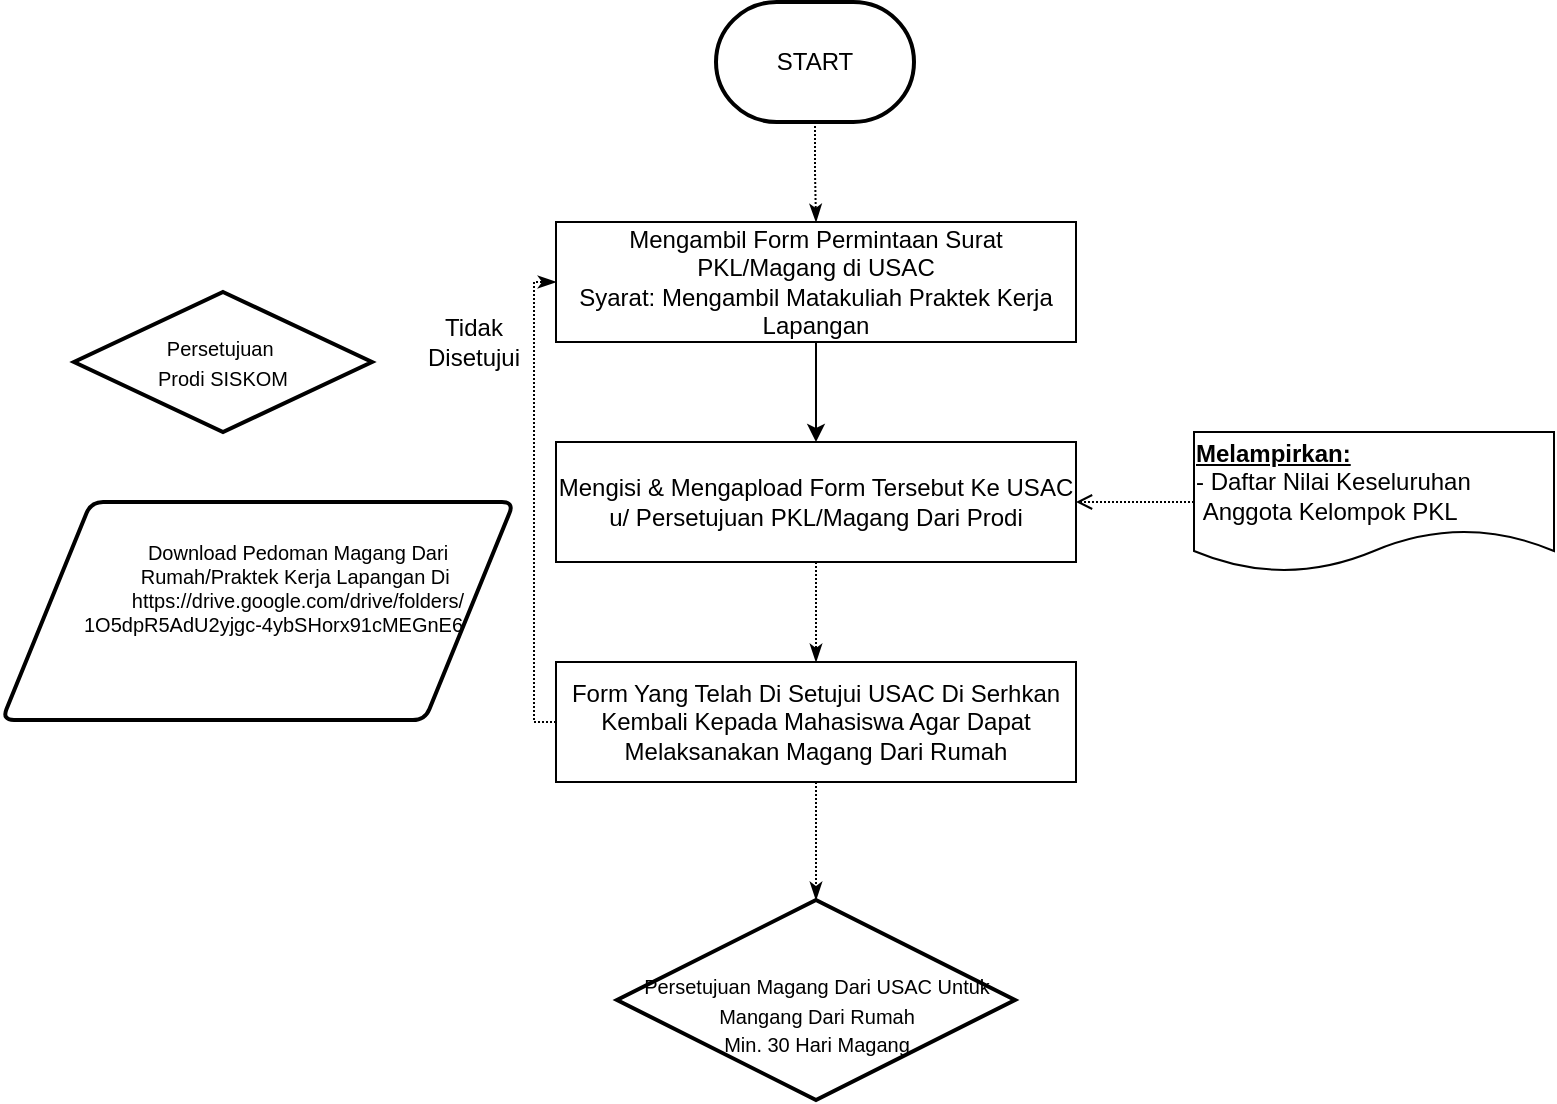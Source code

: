 <mxfile version="14.9.0" type="github">
  <diagram id="C5RBs43oDa-KdzZeNtuy" name="Page-1">
    <mxGraphModel dx="1327" dy="765" grid="1" gridSize="10" guides="1" tooltips="1" connect="1" arrows="1" fold="1" page="1" pageScale="1" pageWidth="827" pageHeight="1169" math="0" shadow="0">
      <root>
        <mxCell id="WIyWlLk6GJQsqaUBKTNV-0" />
        <mxCell id="WIyWlLk6GJQsqaUBKTNV-1" parent="WIyWlLk6GJQsqaUBKTNV-0" />
        <mxCell id="4h0Mdc-i61vkH9awHtuh-30" value="&lt;blockquote style=&quot;margin: 0px 0px 0px 40px ; border: none ; padding: 0px ; font-size: 10px&quot;&gt;&lt;div&gt;&lt;font style=&quot;font-size: 10px&quot;&gt;Download Pedoman Magang Dari Rumah/Praktek Kerja Lapangan Di&amp;nbsp;&lt;/font&gt;&lt;/div&gt;&lt;div&gt;&lt;span&gt;&lt;font style=&quot;font-size: 10px&quot;&gt;https://drive.google.com/drive/folders/&lt;/font&gt;&lt;/span&gt;&lt;/div&gt;&lt;div style=&quot;text-align: left&quot;&gt;&lt;span&gt;&lt;font style=&quot;font-size: 10px&quot;&gt;1O5dpR5AdU2yjgc-4ybSHorx91cMEGnE6&lt;/font&gt;&lt;/span&gt;&lt;/div&gt;&lt;blockquote style=&quot;margin: 0px 0px 0px 40px ; border: none ; padding: 0px&quot;&gt;&lt;blockquote style=&quot;text-align: left ; margin: 0px 0px 0px 40px ; border: none ; padding: 0px&quot;&gt;&lt;font style=&quot;font-size: 10px&quot;&gt;&lt;br&gt;&lt;/font&gt;&lt;/blockquote&gt;&lt;/blockquote&gt;&lt;/blockquote&gt;&lt;blockquote style=&quot;margin: 0px 0px 0px 40px ; border: none ; padding: 0px ; font-size: 10px&quot;&gt;&lt;blockquote style=&quot;margin: 0 0 0 40px ; border: none ; padding: 0px&quot;&gt;&lt;/blockquote&gt;&lt;/blockquote&gt;&lt;blockquote style=&quot;margin: 0px 0px 0px 40px ; border: none ; padding: 0px ; font-size: 10px&quot;&gt;&lt;blockquote style=&quot;margin: 0px 0px 0px 40px ; border: none ; padding: 0px&quot;&gt;&lt;div style=&quot;text-align: justify&quot;&gt;&lt;span&gt;&lt;br&gt;&lt;/span&gt;&lt;/div&gt;&lt;/blockquote&gt;&lt;/blockquote&gt;&lt;div style=&quot;text-align: justify&quot;&gt;&lt;/div&gt;" style="shape=parallelogram;html=1;strokeWidth=2;perimeter=parallelogramPerimeter;whiteSpace=wrap;rounded=1;arcSize=12;size=0.174;verticalAlign=middle;horizontal=1;" vertex="1" parent="WIyWlLk6GJQsqaUBKTNV-1">
          <mxGeometry x="4" y="300" width="256" height="109" as="geometry" />
        </mxCell>
        <mxCell id="4h0Mdc-i61vkH9awHtuh-1" value="Mengambil Form Permintaan Surat PKL/Magang di USAC &lt;br&gt;Syarat: Mengambil Matakuliah Praktek Kerja Lapangan" style="rounded=0;whiteSpace=wrap;html=1;" vertex="1" parent="WIyWlLk6GJQsqaUBKTNV-1">
          <mxGeometry x="281" y="160" width="260" height="60" as="geometry" />
        </mxCell>
        <mxCell id="4h0Mdc-i61vkH9awHtuh-25" value="" style="edgeStyle=elbowEdgeStyle;rounded=0;orthogonalLoop=1;jettySize=auto;elbow=vertical;html=1;dashed=1;dashPattern=1 1;endArrow=classicThin;endFill=1;strokeColor=#000000;" edge="1" parent="WIyWlLk6GJQsqaUBKTNV-1" source="4h0Mdc-i61vkH9awHtuh-3" target="4h0Mdc-i61vkH9awHtuh-24">
          <mxGeometry relative="1" as="geometry" />
        </mxCell>
        <mxCell id="4h0Mdc-i61vkH9awHtuh-3" value="Mengisi &amp;amp; Mengapload Form Tersebut Ke USAC u/ Persetujuan PKL/Magang Dari Prodi" style="rounded=0;whiteSpace=wrap;html=1;" vertex="1" parent="WIyWlLk6GJQsqaUBKTNV-1">
          <mxGeometry x="281" y="270" width="260" height="60" as="geometry" />
        </mxCell>
        <mxCell id="4h0Mdc-i61vkH9awHtuh-6" value="" style="endArrow=classic;html=1;entryX=0.5;entryY=0;entryDx=0;entryDy=0;exitX=0.5;exitY=1;exitDx=0;exitDy=0;" edge="1" parent="WIyWlLk6GJQsqaUBKTNV-1" source="4h0Mdc-i61vkH9awHtuh-1" target="4h0Mdc-i61vkH9awHtuh-3">
          <mxGeometry width="50" height="50" relative="1" as="geometry">
            <mxPoint x="400" y="240" as="sourcePoint" />
            <mxPoint x="408" y="266" as="targetPoint" />
          </mxGeometry>
        </mxCell>
        <mxCell id="4h0Mdc-i61vkH9awHtuh-16" value="" style="edgeStyle=elbowEdgeStyle;rounded=0;orthogonalLoop=1;jettySize=auto;elbow=vertical;html=1;dashed=1;dashPattern=1 1;endArrow=open;endFill=0;strokeColor=#000000;" edge="1" parent="WIyWlLk6GJQsqaUBKTNV-1" source="4h0Mdc-i61vkH9awHtuh-9" target="4h0Mdc-i61vkH9awHtuh-3">
          <mxGeometry relative="1" as="geometry" />
        </mxCell>
        <object label="&lt;div style=&quot;text-align: left&quot;&gt;&lt;span&gt;&lt;b&gt;&lt;u&gt;Melampirkan:&lt;/u&gt;&lt;/b&gt;&lt;/span&gt;&lt;/div&gt;&lt;div style=&quot;text-align: left&quot;&gt;&lt;span&gt;- Daftar Nilai Keseluruhan&amp;nbsp; &amp;nbsp; &amp;nbsp; &amp;nbsp;Anggota Kelompok PKL&lt;/span&gt;&lt;br&gt;&lt;/div&gt;" id="4h0Mdc-i61vkH9awHtuh-9">
          <mxCell style="shape=document;whiteSpace=wrap;html=1;boundedLbl=1;" vertex="1" parent="WIyWlLk6GJQsqaUBKTNV-1">
            <mxGeometry x="600" y="265" width="180" height="70" as="geometry" />
          </mxCell>
        </object>
        <mxCell id="4h0Mdc-i61vkH9awHtuh-22" value="" style="edgeStyle=elbowEdgeStyle;rounded=0;orthogonalLoop=1;jettySize=auto;elbow=vertical;html=1;dashed=1;dashPattern=1 1;endArrow=classicThin;endFill=1;strokeColor=#000000;" edge="1" parent="WIyWlLk6GJQsqaUBKTNV-1" source="4h0Mdc-i61vkH9awHtuh-21" target="4h0Mdc-i61vkH9awHtuh-1">
          <mxGeometry relative="1" as="geometry" />
        </mxCell>
        <mxCell id="4h0Mdc-i61vkH9awHtuh-21" value="START" style="strokeWidth=2;html=1;shape=mxgraph.flowchart.terminator;whiteSpace=wrap;" vertex="1" parent="WIyWlLk6GJQsqaUBKTNV-1">
          <mxGeometry x="361" y="50" width="99" height="60" as="geometry" />
        </mxCell>
        <mxCell id="4h0Mdc-i61vkH9awHtuh-23" value="&lt;font style=&quot;font-size: 10px&quot;&gt;&lt;br&gt;Persetujuan Magang Dari USAC Untuk Mangang Dari Rumah&lt;br&gt;Min. 30 Hari Magang&lt;br&gt;&lt;/font&gt;" style="strokeWidth=2;html=1;shape=mxgraph.flowchart.decision;whiteSpace=wrap;" vertex="1" parent="WIyWlLk6GJQsqaUBKTNV-1">
          <mxGeometry x="311.5" y="499" width="199" height="100" as="geometry" />
        </mxCell>
        <mxCell id="4h0Mdc-i61vkH9awHtuh-26" style="edgeStyle=elbowEdgeStyle;rounded=0;orthogonalLoop=1;jettySize=auto;elbow=vertical;html=1;exitX=0;exitY=0.5;exitDx=0;exitDy=0;entryX=0;entryY=0.5;entryDx=0;entryDy=0;dashed=1;dashPattern=1 1;endArrow=classicThin;endFill=1;strokeColor=#000000;" edge="1" parent="WIyWlLk6GJQsqaUBKTNV-1" source="4h0Mdc-i61vkH9awHtuh-24" target="4h0Mdc-i61vkH9awHtuh-1">
          <mxGeometry relative="1" as="geometry">
            <Array as="points">
              <mxPoint x="270" y="300" />
            </Array>
          </mxGeometry>
        </mxCell>
        <mxCell id="4h0Mdc-i61vkH9awHtuh-28" value="" style="edgeStyle=elbowEdgeStyle;rounded=0;orthogonalLoop=1;jettySize=auto;elbow=vertical;html=1;dashed=1;dashPattern=1 1;endArrow=classicThin;endFill=1;strokeColor=#000000;" edge="1" parent="WIyWlLk6GJQsqaUBKTNV-1" source="4h0Mdc-i61vkH9awHtuh-24" target="4h0Mdc-i61vkH9awHtuh-23">
          <mxGeometry relative="1" as="geometry" />
        </mxCell>
        <mxCell id="4h0Mdc-i61vkH9awHtuh-24" value="Form Yang Telah Di Setujui USAC Di Serhkan Kembali Kepada Mahasiswa Agar Dapat Melaksanakan Magang Dari Rumah" style="rounded=0;whiteSpace=wrap;html=1;" vertex="1" parent="WIyWlLk6GJQsqaUBKTNV-1">
          <mxGeometry x="281" y="380" width="260" height="60" as="geometry" />
        </mxCell>
        <mxCell id="4h0Mdc-i61vkH9awHtuh-27" value="Tidak Disetujui" style="text;html=1;strokeColor=none;fillColor=none;align=center;verticalAlign=middle;whiteSpace=wrap;rounded=0;" vertex="1" parent="WIyWlLk6GJQsqaUBKTNV-1">
          <mxGeometry x="220" y="210" width="40" height="20" as="geometry" />
        </mxCell>
        <mxCell id="4h0Mdc-i61vkH9awHtuh-29" value="&lt;font style=&quot;font-size: 10px&quot;&gt;Persetujuan&amp;nbsp;&lt;br&gt;Prodi SISKOM&lt;br&gt;&lt;/font&gt;" style="strokeWidth=2;html=1;shape=mxgraph.flowchart.decision;whiteSpace=wrap;" vertex="1" parent="WIyWlLk6GJQsqaUBKTNV-1">
          <mxGeometry x="40" y="195" width="149" height="70" as="geometry" />
        </mxCell>
      </root>
    </mxGraphModel>
  </diagram>
</mxfile>

